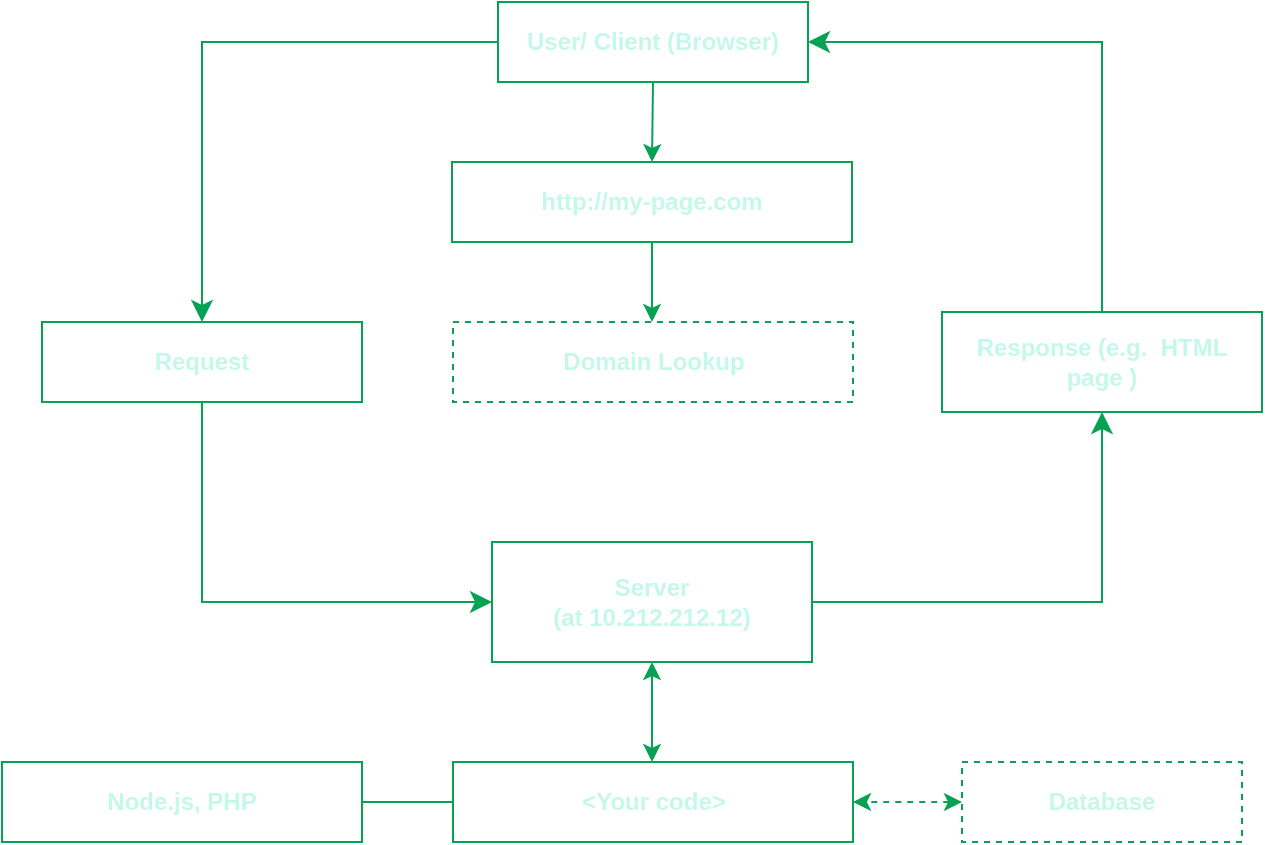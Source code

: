 <mxfile>
    <diagram id="JXa56y0GMny1fc2nrYID" name="Page-1">
        <mxGraphModel dx="1002" dy="571" grid="0" gridSize="10" guides="1" tooltips="1" connect="1" arrows="1" fold="1" page="1" pageScale="1" pageWidth="850" pageHeight="1100" background="none" math="0" shadow="0">
            <root>
                <mxCell id="0"/>
                <mxCell id="1" parent="0"/>
                <mxCell id="2" value="User/ Client (Browser)" style="rounded=0;whiteSpace=wrap;html=1;strokeColor=#06A254;strokeWidth=1;fontColor=#c4f8e9;fontStyle=1;fillStyle=solid;" vertex="1" parent="1">
                    <mxGeometry x="348" y="40" width="155" height="40" as="geometry"/>
                </mxCell>
                <mxCell id="3" value="" style="endArrow=classic;html=1;fontColor=#c4f8e9;exitX=0.5;exitY=1;exitDx=0;exitDy=0;strokeColor=#06A254;entryX=0.5;entryY=0;entryDx=0;entryDy=0;" edge="1" parent="1" source="2" target="4">
                    <mxGeometry width="50" height="50" relative="1" as="geometry">
                        <mxPoint x="420" y="290" as="sourcePoint"/>
                        <mxPoint x="426" y="140" as="targetPoint"/>
                    </mxGeometry>
                </mxCell>
                <mxCell id="4" value="http://my-page.com" style="rounded=0;whiteSpace=wrap;html=1;strokeColor=#06A254;strokeWidth=1;fontColor=#c4f8e9;fontStyle=1;fillStyle=solid;" vertex="1" parent="1">
                    <mxGeometry x="325" y="120" width="200" height="40" as="geometry"/>
                </mxCell>
                <mxCell id="5" value="" style="endArrow=classic;html=1;fontColor=#c4f8e9;exitX=0.5;exitY=1;exitDx=0;exitDy=0;strokeColor=#06A254;" edge="1" parent="1" source="4">
                    <mxGeometry width="50" height="50" relative="1" as="geometry">
                        <mxPoint x="455" y="400" as="sourcePoint"/>
                        <mxPoint x="425" y="200" as="targetPoint"/>
                    </mxGeometry>
                </mxCell>
                <mxCell id="7" value="Domain Lookup" style="rounded=0;whiteSpace=wrap;html=1;strokeColor=#06A254;strokeWidth=1;fontColor=#c4f8e9;fontStyle=1;dashed=1;fillStyle=solid;" vertex="1" parent="1">
                    <mxGeometry x="325.5" y="200" width="200" height="40" as="geometry"/>
                </mxCell>
                <mxCell id="8" value="Request" style="rounded=0;whiteSpace=wrap;html=1;strokeColor=#06A254;strokeWidth=1;fontColor=#c4f8e9;fontStyle=1;fillStyle=solid;" vertex="1" parent="1">
                    <mxGeometry x="120" y="200" width="160" height="40" as="geometry"/>
                </mxCell>
                <mxCell id="9" value="Response (e.g.&amp;nbsp; HTML&lt;br&gt;page )" style="rounded=0;whiteSpace=wrap;html=1;strokeColor=#06A254;strokeWidth=1;fontColor=#c4f8e9;fontStyle=1;fillStyle=solid;" vertex="1" parent="1">
                    <mxGeometry x="570" y="195" width="160" height="50" as="geometry"/>
                </mxCell>
                <mxCell id="10" value="Server &lt;br&gt;(at 10.212.212.12)" style="rounded=0;whiteSpace=wrap;html=1;strokeColor=#06A254;strokeWidth=1;fontColor=#c4f8e9;fontStyle=1;fillStyle=solid;" vertex="1" parent="1">
                    <mxGeometry x="345" y="310" width="160" height="60" as="geometry"/>
                </mxCell>
                <mxCell id="11" value="" style="endArrow=classic;startArrow=classic;html=1;strokeColor=#06A254;fontColor=#c4f8e9;" edge="1" parent="1">
                    <mxGeometry width="50" height="50" relative="1" as="geometry">
                        <mxPoint x="425" y="420" as="sourcePoint"/>
                        <mxPoint x="425" y="370" as="targetPoint"/>
                        <Array as="points">
                            <mxPoint x="425" y="400"/>
                        </Array>
                    </mxGeometry>
                </mxCell>
                <mxCell id="12" value="&amp;lt;Your code&amp;gt;" style="rounded=0;whiteSpace=wrap;html=1;strokeColor=#06A254;strokeWidth=1;fontColor=#c4f8e9;fontStyle=1;fillStyle=solid;" vertex="1" parent="1">
                    <mxGeometry x="325.5" y="420" width="200" height="40" as="geometry"/>
                </mxCell>
                <mxCell id="13" value="Database" style="rounded=0;whiteSpace=wrap;html=1;strokeColor=#06A254;strokeWidth=1;fontColor=#c4f8e9;fontStyle=1;dashed=1;fillStyle=solid;" vertex="1" parent="1">
                    <mxGeometry x="580" y="420" width="140" height="40" as="geometry"/>
                </mxCell>
                <mxCell id="14" value="" style="endArrow=classic;startArrow=classic;html=1;strokeColor=#06A254;fontColor=#c4f8e9;entryX=1;entryY=0.5;entryDx=0;entryDy=0;exitX=0;exitY=0.5;exitDx=0;exitDy=0;dashed=1;" edge="1" parent="1" source="13" target="12">
                    <mxGeometry width="50" height="50" relative="1" as="geometry">
                        <mxPoint x="570" y="440" as="sourcePoint"/>
                        <mxPoint x="540" y="440" as="targetPoint"/>
                    </mxGeometry>
                </mxCell>
                <mxCell id="15" value="Node.js, PHP" style="rounded=0;whiteSpace=wrap;html=1;strokeColor=#06A254;strokeWidth=1;fontColor=#c4f8e9;fontStyle=1;fillStyle=solid;" vertex="1" parent="1">
                    <mxGeometry x="100" y="420" width="180" height="40" as="geometry"/>
                </mxCell>
                <mxCell id="16" value="" style="endArrow=none;html=1;strokeColor=#06A254;fontColor=#c4f8e9;entryX=0;entryY=0.5;entryDx=0;entryDy=0;" edge="1" parent="1" target="12">
                    <mxGeometry width="50" height="50" relative="1" as="geometry">
                        <mxPoint x="280" y="440" as="sourcePoint"/>
                        <mxPoint x="320" y="440" as="targetPoint"/>
                    </mxGeometry>
                </mxCell>
                <mxCell id="17" value="" style="edgeStyle=segmentEdgeStyle;endArrow=classic;html=1;curved=0;rounded=0;endSize=8;startSize=8;strokeColor=#06A254;fontColor=#c4f8e9;exitX=1;exitY=0.5;exitDx=0;exitDy=0;" edge="1" parent="1" source="10">
                    <mxGeometry width="50" height="50" relative="1" as="geometry">
                        <mxPoint x="510" y="340" as="sourcePoint"/>
                        <mxPoint x="650" y="245" as="targetPoint"/>
                    </mxGeometry>
                </mxCell>
                <mxCell id="18" value="" style="edgeStyle=segmentEdgeStyle;endArrow=classic;html=1;curved=0;rounded=0;endSize=8;startSize=8;strokeColor=#06A254;fontColor=#c4f8e9;entryX=1;entryY=0.5;entryDx=0;entryDy=0;exitX=0.5;exitY=0;exitDx=0;exitDy=0;" edge="1" parent="1" source="9" target="2">
                    <mxGeometry width="50" height="50" relative="1" as="geometry">
                        <mxPoint x="650" y="190" as="sourcePoint"/>
                        <mxPoint x="510" y="60" as="targetPoint"/>
                        <Array as="points">
                            <mxPoint x="650" y="60"/>
                        </Array>
                    </mxGeometry>
                </mxCell>
                <mxCell id="19" value="" style="edgeStyle=segmentEdgeStyle;endArrow=classic;html=1;curved=0;rounded=0;endSize=8;startSize=8;strokeColor=#06A254;fontColor=#c4f8e9;exitX=0;exitY=0.5;exitDx=0;exitDy=0;entryX=0.5;entryY=0;entryDx=0;entryDy=0;" edge="1" parent="1" source="2" target="8">
                    <mxGeometry width="50" height="50" relative="1" as="geometry">
                        <mxPoint x="200" y="160" as="sourcePoint"/>
                        <mxPoint x="40" y="60" as="targetPoint"/>
                        <Array as="points"/>
                    </mxGeometry>
                </mxCell>
                <mxCell id="20" value="" style="edgeStyle=segmentEdgeStyle;endArrow=classic;html=1;curved=0;rounded=0;endSize=8;startSize=8;strokeColor=#06A254;fontColor=#c4f8e9;entryX=0;entryY=0.5;entryDx=0;entryDy=0;exitX=0.5;exitY=1;exitDx=0;exitDy=0;" edge="1" parent="1" source="8" target="10">
                    <mxGeometry width="50" height="50" relative="1" as="geometry">
                        <mxPoint x="200" y="340" as="sourcePoint"/>
                        <mxPoint x="280" y="290" as="targetPoint"/>
                        <Array as="points">
                            <mxPoint x="200" y="340"/>
                        </Array>
                    </mxGeometry>
                </mxCell>
            </root>
        </mxGraphModel>
    </diagram>
</mxfile>